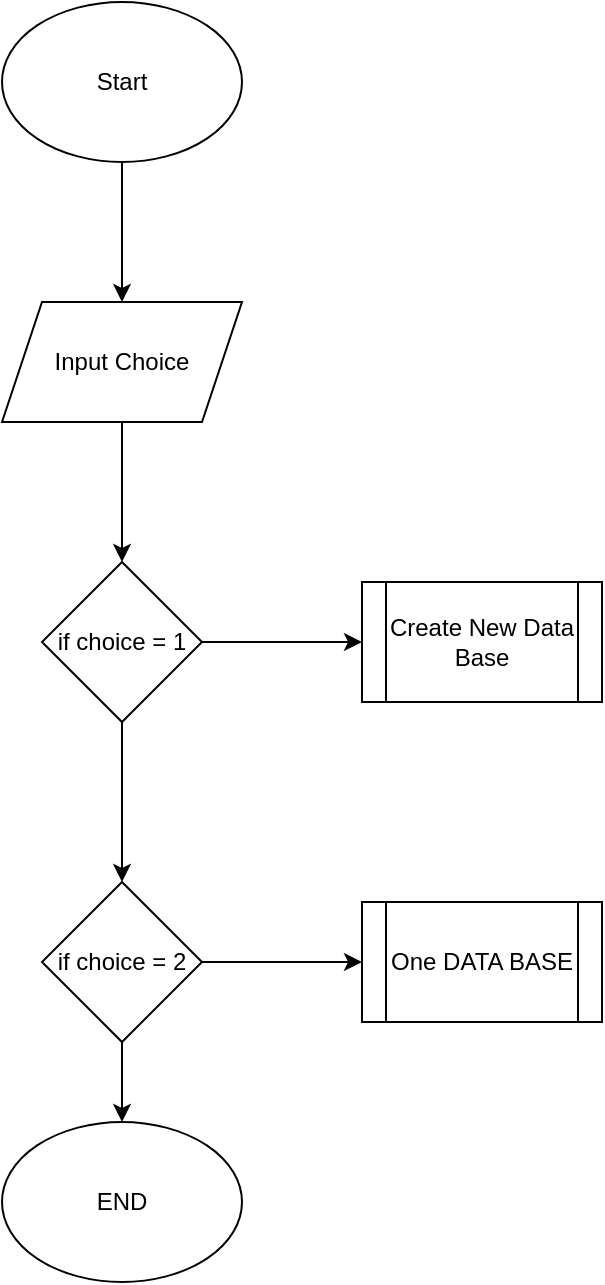 <mxfile version="24.8.3">
  <diagram name="Page-1" id="4s_9EsLTneJLEkzUOXvc">
    <mxGraphModel dx="1324" dy="511" grid="1" gridSize="10" guides="1" tooltips="1" connect="1" arrows="1" fold="1" page="1" pageScale="1" pageWidth="850" pageHeight="1100" math="0" shadow="0">
      <root>
        <mxCell id="0" />
        <mxCell id="1" parent="0" />
        <mxCell id="oYpV2JoU3pS1at7vXn3L-1" value="Create New Data Base" style="shape=process;whiteSpace=wrap;html=1;backgroundOutline=1;" vertex="1" parent="1">
          <mxGeometry x="520" y="430" width="120" height="60" as="geometry" />
        </mxCell>
        <mxCell id="oYpV2JoU3pS1at7vXn3L-5" value="" style="edgeStyle=orthogonalEdgeStyle;rounded=0;orthogonalLoop=1;jettySize=auto;html=1;entryX=0.5;entryY=0;entryDx=0;entryDy=0;" edge="1" parent="1">
          <mxGeometry relative="1" as="geometry">
            <mxPoint x="410" y="160" as="sourcePoint" />
            <mxPoint x="410" y="190" as="targetPoint" />
          </mxGeometry>
        </mxCell>
        <mxCell id="oYpV2JoU3pS1at7vXn3L-12" value="" style="edgeStyle=orthogonalEdgeStyle;rounded=0;orthogonalLoop=1;jettySize=auto;html=1;" edge="1" parent="1" source="oYpV2JoU3pS1at7vXn3L-8" target="oYpV2JoU3pS1at7vXn3L-11">
          <mxGeometry relative="1" as="geometry" />
        </mxCell>
        <mxCell id="oYpV2JoU3pS1at7vXn3L-8" value="Input Choice" style="shape=parallelogram;perimeter=parallelogramPerimeter;whiteSpace=wrap;html=1;fixedSize=1;" vertex="1" parent="1">
          <mxGeometry x="340" y="290" width="120" height="60" as="geometry" />
        </mxCell>
        <mxCell id="oYpV2JoU3pS1at7vXn3L-13" value="" style="edgeStyle=orthogonalEdgeStyle;rounded=0;orthogonalLoop=1;jettySize=auto;html=1;" edge="1" parent="1" source="oYpV2JoU3pS1at7vXn3L-11" target="oYpV2JoU3pS1at7vXn3L-1">
          <mxGeometry relative="1" as="geometry" />
        </mxCell>
        <mxCell id="oYpV2JoU3pS1at7vXn3L-15" value="" style="edgeStyle=orthogonalEdgeStyle;rounded=0;orthogonalLoop=1;jettySize=auto;html=1;" edge="1" parent="1" source="oYpV2JoU3pS1at7vXn3L-11" target="oYpV2JoU3pS1at7vXn3L-14">
          <mxGeometry relative="1" as="geometry" />
        </mxCell>
        <mxCell id="oYpV2JoU3pS1at7vXn3L-11" value="if choice = 1" style="rhombus;whiteSpace=wrap;html=1;" vertex="1" parent="1">
          <mxGeometry x="360" y="420" width="80" height="80" as="geometry" />
        </mxCell>
        <mxCell id="oYpV2JoU3pS1at7vXn3L-17" value="" style="edgeStyle=orthogonalEdgeStyle;rounded=0;orthogonalLoop=1;jettySize=auto;html=1;" edge="1" parent="1" source="oYpV2JoU3pS1at7vXn3L-14" target="oYpV2JoU3pS1at7vXn3L-16">
          <mxGeometry relative="1" as="geometry" />
        </mxCell>
        <mxCell id="oYpV2JoU3pS1at7vXn3L-21" value="" style="edgeStyle=orthogonalEdgeStyle;rounded=0;orthogonalLoop=1;jettySize=auto;html=1;" edge="1" parent="1" source="oYpV2JoU3pS1at7vXn3L-14" target="oYpV2JoU3pS1at7vXn3L-20">
          <mxGeometry relative="1" as="geometry" />
        </mxCell>
        <mxCell id="oYpV2JoU3pS1at7vXn3L-14" value="if choice = 2" style="rhombus;whiteSpace=wrap;html=1;" vertex="1" parent="1">
          <mxGeometry x="360" y="580" width="80" height="80" as="geometry" />
        </mxCell>
        <mxCell id="oYpV2JoU3pS1at7vXn3L-16" value="One DATA BASE" style="shape=process;whiteSpace=wrap;html=1;backgroundOutline=1;" vertex="1" parent="1">
          <mxGeometry x="520" y="590" width="120" height="60" as="geometry" />
        </mxCell>
        <mxCell id="oYpV2JoU3pS1at7vXn3L-20" value="END" style="ellipse;whiteSpace=wrap;html=1;" vertex="1" parent="1">
          <mxGeometry x="340" y="700" width="120" height="80" as="geometry" />
        </mxCell>
        <mxCell id="oYpV2JoU3pS1at7vXn3L-23" value="" style="edgeStyle=orthogonalEdgeStyle;rounded=0;orthogonalLoop=1;jettySize=auto;html=1;" edge="1" parent="1" source="oYpV2JoU3pS1at7vXn3L-22" target="oYpV2JoU3pS1at7vXn3L-8">
          <mxGeometry relative="1" as="geometry" />
        </mxCell>
        <mxCell id="oYpV2JoU3pS1at7vXn3L-22" value="Start" style="ellipse;whiteSpace=wrap;html=1;" vertex="1" parent="1">
          <mxGeometry x="340" y="140" width="120" height="80" as="geometry" />
        </mxCell>
      </root>
    </mxGraphModel>
  </diagram>
</mxfile>
